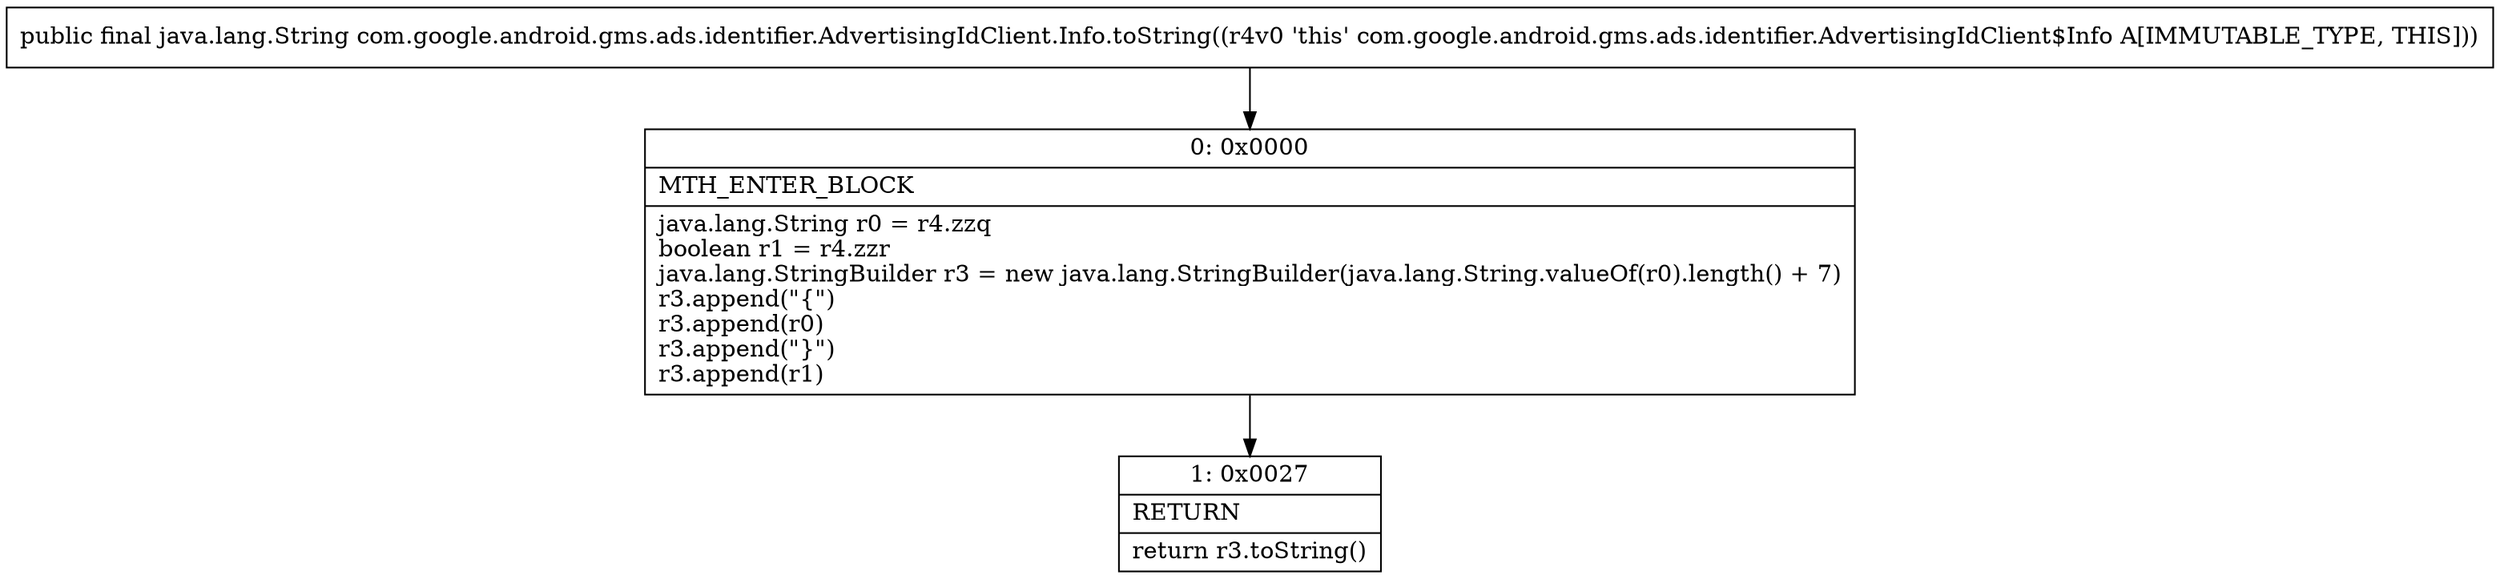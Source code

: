 digraph "CFG forcom.google.android.gms.ads.identifier.AdvertisingIdClient.Info.toString()Ljava\/lang\/String;" {
Node_0 [shape=record,label="{0\:\ 0x0000|MTH_ENTER_BLOCK\l|java.lang.String r0 = r4.zzq\lboolean r1 = r4.zzr\ljava.lang.StringBuilder r3 = new java.lang.StringBuilder(java.lang.String.valueOf(r0).length() + 7)\lr3.append(\"\{\")\lr3.append(r0)\lr3.append(\"\}\")\lr3.append(r1)\l}"];
Node_1 [shape=record,label="{1\:\ 0x0027|RETURN\l|return r3.toString()\l}"];
MethodNode[shape=record,label="{public final java.lang.String com.google.android.gms.ads.identifier.AdvertisingIdClient.Info.toString((r4v0 'this' com.google.android.gms.ads.identifier.AdvertisingIdClient$Info A[IMMUTABLE_TYPE, THIS])) }"];
MethodNode -> Node_0;
Node_0 -> Node_1;
}

